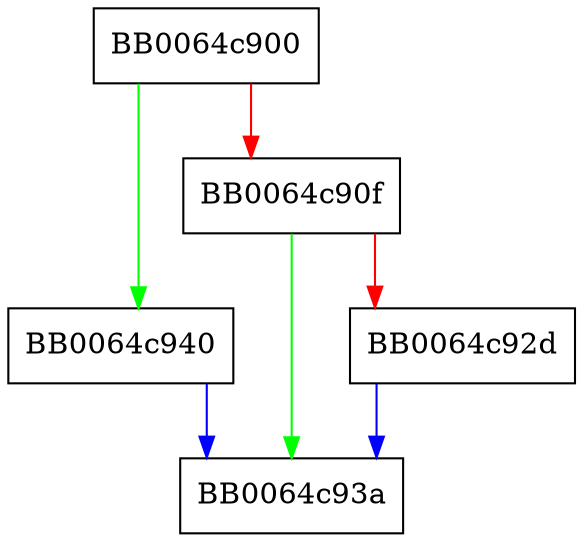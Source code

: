 digraph OSSL_STORE_LOADER_new {
  node [shape="box"];
  graph [splines=ortho];
  BB0064c900 -> BB0064c940 [color="green"];
  BB0064c900 -> BB0064c90f [color="red"];
  BB0064c90f -> BB0064c93a [color="green"];
  BB0064c90f -> BB0064c92d [color="red"];
  BB0064c92d -> BB0064c93a [color="blue"];
  BB0064c940 -> BB0064c93a [color="blue"];
}